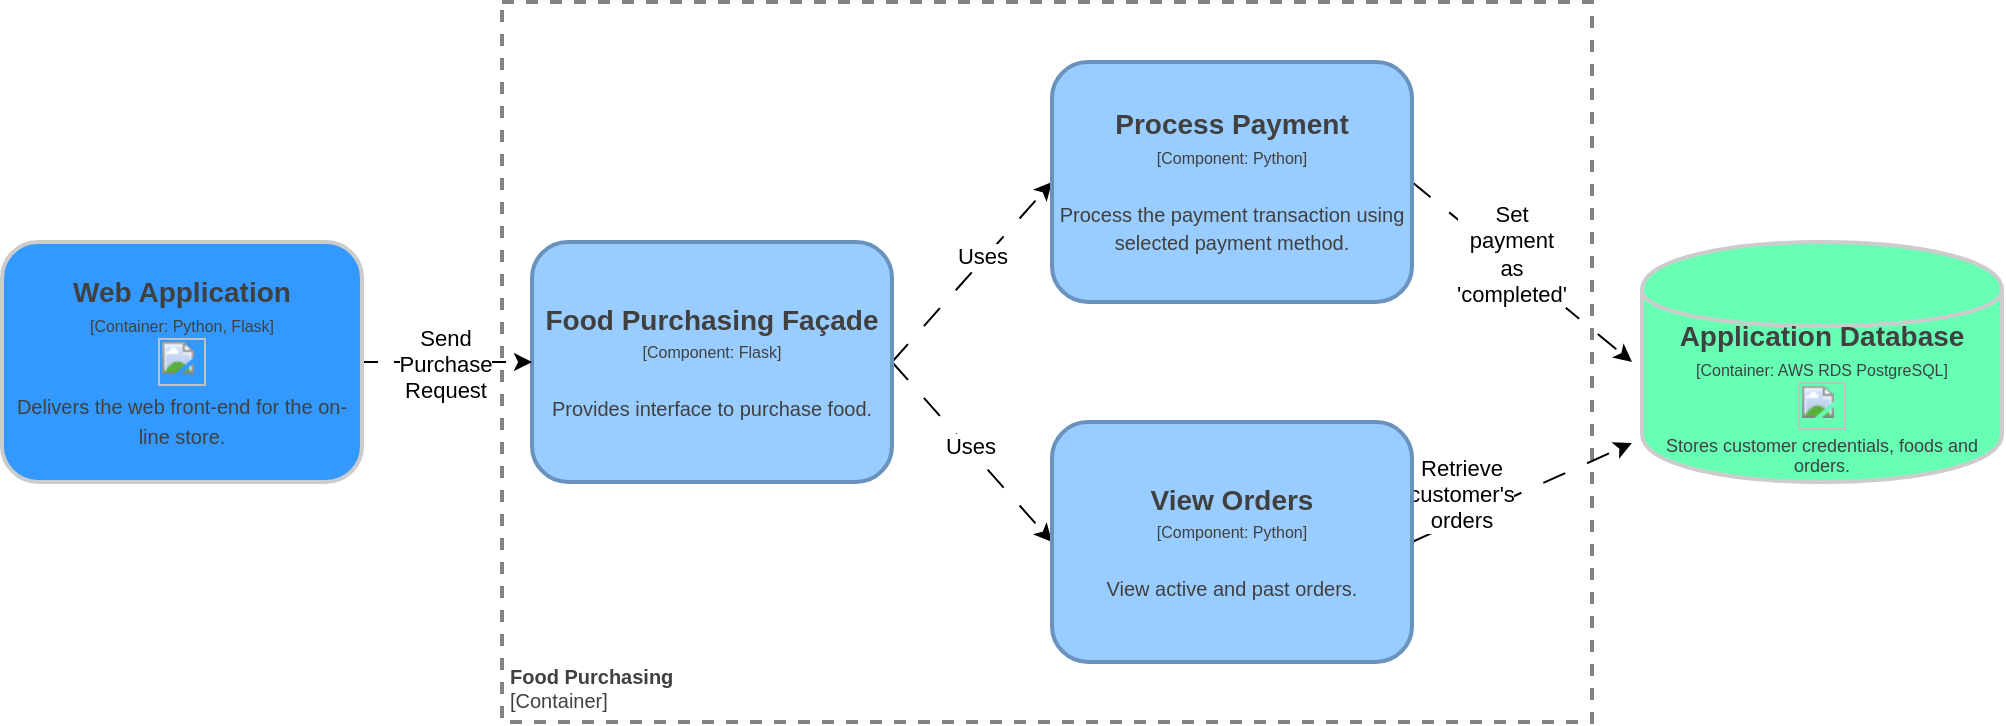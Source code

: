 <mxfile version="24.4.13" type="device">
  <diagram name="Page-1" id="Rh-HeQQqGaOiUNq3bMzJ">
    <mxGraphModel dx="1122" dy="761" grid="1" gridSize="10" guides="1" tooltips="1" connect="1" arrows="1" fold="1" page="1" pageScale="1" pageWidth="1169" pageHeight="827" math="0" shadow="0">
      <root>
        <mxCell id="0" />
        <mxCell id="1" parent="0" />
        <object label="&lt;font style=&quot;font-size: 10px&quot;&gt;&lt;b&gt;%name%&lt;/b&gt;&lt;br style=&quot;font-size: 10px&quot;&gt;[Container]&lt;/font&gt;" placeholders="1" name="Food Purchasing" id="rTCtbeZWByj3moGQfVYb-1">
          <mxCell style="rounded=0;whiteSpace=wrap;html=1;strokeColor=#828282;fillColor=none;fontColor=#404040;align=left;labelPosition=center;verticalLabelPosition=middle;verticalAlign=bottom;dashed=1;strokeWidth=2;perimeterSpacing=0;spacing=4;spacingTop=0;fontSize=10;container=0;rotatable=0;metaEdit=1;allowArrows=0;" parent="1" vertex="1">
            <mxGeometry x="270" y="80" width="545" height="360" as="geometry">
              <mxRectangle x="560" y="40" width="110" height="30" as="alternateBounds" />
            </mxGeometry>
          </mxCell>
        </object>
        <mxCell id="rTCtbeZWByj3moGQfVYb-15" style="rounded=0;orthogonalLoop=1;jettySize=auto;html=1;exitX=1;exitY=0.5;exitDx=0;exitDy=0;entryX=0;entryY=0.5;entryDx=0;entryDy=0;dashed=1;dashPattern=12 12;" parent="1" source="rTCtbeZWByj3moGQfVYb-2" target="rTCtbeZWByj3moGQfVYb-5" edge="1">
          <mxGeometry relative="1" as="geometry" />
        </mxCell>
        <mxCell id="rTCtbeZWByj3moGQfVYb-16" value="Uses" style="edgeLabel;html=1;align=center;verticalAlign=middle;resizable=0;points=[];" parent="rTCtbeZWByj3moGQfVYb-15" vertex="1" connectable="0">
          <mxGeometry x="0.149" y="2" relative="1" as="geometry">
            <mxPoint as="offset" />
          </mxGeometry>
        </mxCell>
        <mxCell id="rTCtbeZWByj3moGQfVYb-17" style="rounded=0;orthogonalLoop=1;jettySize=auto;html=1;exitX=1;exitY=0.5;exitDx=0;exitDy=0;entryX=0;entryY=0.5;entryDx=0;entryDy=0;dashed=1;dashPattern=12 12;" parent="1" source="rTCtbeZWByj3moGQfVYb-2" target="rTCtbeZWByj3moGQfVYb-6" edge="1">
          <mxGeometry relative="1" as="geometry" />
        </mxCell>
        <mxCell id="rTCtbeZWByj3moGQfVYb-18" value="Uses" style="edgeLabel;html=1;align=center;verticalAlign=middle;resizable=0;points=[];" parent="rTCtbeZWByj3moGQfVYb-17" vertex="1" connectable="0">
          <mxGeometry x="-0.043" y="2" relative="1" as="geometry">
            <mxPoint x="-1" as="offset" />
          </mxGeometry>
        </mxCell>
        <object label="&lt;div&gt;&lt;span style=&quot;font-size: 14px&quot;&gt;&lt;b&gt;%name%&lt;/b&gt;&lt;/span&gt;&lt;/div&gt;&lt;div&gt;&lt;span style=&quot;font-size: 8px&quot;&gt;[Component: %technology%]&lt;/span&gt;&lt;/div&gt;&lt;div&gt;&lt;span style=&quot;font-size: 8px&quot;&gt;&lt;br&gt;&lt;/span&gt;&lt;/div&gt;&lt;div&gt;&lt;font size=&quot;1&quot;&gt;%description%&lt;/font&gt;&lt;/div&gt;" placeholders="1" name="Food Purchasing Façade" technology="Flask" description="Provides interface to purchase food." id="rTCtbeZWByj3moGQfVYb-2">
          <mxCell style="rounded=1;whiteSpace=wrap;html=1;fillColor=#99CCFF;fontColor=#404040;strokeColor=#6992BD;resizable=0;rotatable=0;strokeWidth=2;metaEdit=1;allowArrows=0;" parent="1" vertex="1">
            <mxGeometry x="285" y="200" width="180" height="120" as="geometry" />
          </mxCell>
        </object>
        <mxCell id="rTCtbeZWByj3moGQfVYb-13" style="rounded=0;orthogonalLoop=1;jettySize=auto;html=1;exitX=1;exitY=0.5;exitDx=0;exitDy=0;entryX=0;entryY=0.5;entryDx=0;entryDy=0;dashed=1;dashPattern=12 12;" parent="1" source="rTCtbeZWByj3moGQfVYb-5" edge="1">
          <mxGeometry relative="1" as="geometry">
            <mxPoint x="835" y="260" as="targetPoint" />
          </mxGeometry>
        </mxCell>
        <mxCell id="rTCtbeZWByj3moGQfVYb-14" value="Set payment as &#39;completed&#39;" style="edgeLabel;html=1;align=center;verticalAlign=middle;resizable=1;points=[];whiteSpace=wrap;" parent="rTCtbeZWByj3moGQfVYb-13" vertex="1" connectable="0">
          <mxGeometry x="-0.212" y="-1" relative="1" as="geometry">
            <mxPoint x="7" as="offset" />
          </mxGeometry>
        </mxCell>
        <object label="&lt;div&gt;&lt;span style=&quot;font-size: 14px&quot;&gt;&lt;b&gt;%name%&lt;/b&gt;&lt;/span&gt;&lt;/div&gt;&lt;div&gt;&lt;span style=&quot;font-size: 8px&quot;&gt;[Component: %technology%]&lt;/span&gt;&lt;/div&gt;&lt;div&gt;&lt;span style=&quot;font-size: 8px&quot;&gt;&lt;br&gt;&lt;/span&gt;&lt;/div&gt;&lt;div&gt;&lt;font size=&quot;1&quot;&gt;%description%&lt;/font&gt;&lt;/div&gt;" placeholders="1" name="Process Payment" technology="Python" description="Process the payment transaction using selected payment method." id="rTCtbeZWByj3moGQfVYb-5">
          <mxCell style="rounded=1;whiteSpace=wrap;html=1;fillColor=#99CCFF;fontColor=#404040;strokeColor=#6992BD;resizable=0;rotatable=0;strokeWidth=2;metaEdit=1;allowArrows=0;" parent="1" vertex="1">
            <mxGeometry x="545" y="110" width="180" height="120" as="geometry" />
          </mxCell>
        </object>
        <mxCell id="rTCtbeZWByj3moGQfVYb-11" style="rounded=0;orthogonalLoop=1;jettySize=auto;html=1;exitX=1;exitY=0.5;exitDx=0;exitDy=0;dashed=1;dashPattern=12 12;" parent="1" source="rTCtbeZWByj3moGQfVYb-6" edge="1">
          <mxGeometry relative="1" as="geometry">
            <mxPoint x="835" y="300.5" as="targetPoint" />
          </mxGeometry>
        </mxCell>
        <mxCell id="rTCtbeZWByj3moGQfVYb-12" value="Retrieve customer&#39;s orders" style="edgeLabel;html=1;align=center;verticalAlign=middle;resizable=1;points=[];whiteSpace=wrap;" parent="rTCtbeZWByj3moGQfVYb-11" vertex="1" connectable="0">
          <mxGeometry x="0.415" y="1" relative="1" as="geometry">
            <mxPoint x="-53" y="12" as="offset" />
          </mxGeometry>
        </mxCell>
        <object label="&lt;div&gt;&lt;span style=&quot;font-size: 14px&quot;&gt;&lt;b&gt;%name%&lt;/b&gt;&lt;/span&gt;&lt;/div&gt;&lt;div&gt;&lt;span style=&quot;font-size: 8px&quot;&gt;[Component: %technology%]&lt;/span&gt;&lt;/div&gt;&lt;div&gt;&lt;span style=&quot;font-size: 8px&quot;&gt;&lt;br&gt;&lt;/span&gt;&lt;/div&gt;&lt;div&gt;&lt;font size=&quot;1&quot;&gt;%description%&lt;/font&gt;&lt;/div&gt;" placeholders="1" name="View Orders" technology="Python" description="View active and past orders." id="rTCtbeZWByj3moGQfVYb-6">
          <mxCell style="rounded=1;whiteSpace=wrap;html=1;fillColor=#99CCFF;fontColor=#404040;strokeColor=#6992BD;resizable=0;rotatable=0;strokeWidth=2;metaEdit=1;allowArrows=0;" parent="1" vertex="1">
            <mxGeometry x="545" y="290" width="180" height="120" as="geometry" />
          </mxCell>
        </object>
        <mxCell id="rTCtbeZWByj3moGQfVYb-9" style="edgeStyle=orthogonalEdgeStyle;rounded=0;orthogonalLoop=1;jettySize=auto;html=1;exitX=1;exitY=0.5;exitDx=0;exitDy=0;dashed=1;dashPattern=8 8;" parent="1" source="rTCtbeZWByj3moGQfVYb-7" target="rTCtbeZWByj3moGQfVYb-2" edge="1">
          <mxGeometry relative="1" as="geometry" />
        </mxCell>
        <mxCell id="rTCtbeZWByj3moGQfVYb-10" value="Send Purchase Request" style="edgeLabel;html=1;align=center;verticalAlign=middle;resizable=1;points=[];whiteSpace=wrap;" parent="rTCtbeZWByj3moGQfVYb-9" vertex="1" connectable="0">
          <mxGeometry x="-0.02" y="-1" relative="1" as="geometry">
            <mxPoint as="offset" />
          </mxGeometry>
        </mxCell>
        <object label="&lt;div&gt;&lt;span style=&quot;font-size: 14px&quot;&gt;&lt;b&gt;%name%&lt;/b&gt;&lt;/span&gt;&lt;/div&gt;&lt;div&gt;&lt;span style=&quot;font-size: 8px&quot;&gt;[Container: %technology%]&lt;/span&gt;&lt;/div&gt;&lt;div&gt;&lt;span style=&quot;font-size: 8px&quot;&gt;%technology-img-tag%&lt;/span&gt;&lt;/div&gt;&lt;div&gt;&lt;font size=&quot;1&quot;&gt;%description%&lt;/font&gt;&lt;/div&gt;" placeholders="1" name="Web Application" technology="Python, Flask" description="Delivers the web front-end for the on-line store." technology-img-tag="&lt;img src=&quot;https://upload.wikimedia.org/wikipedia/commons/c/c3/Python-logo-notext.svg&quot; width=&quot;24&quot; height=&quot;24&quot;&gt;" id="rTCtbeZWByj3moGQfVYb-7">
          <mxCell style="rounded=1;whiteSpace=wrap;html=1;fillColor=#3399FF;fontColor=#404040;strokeColor=#CCCCCC;resizable=0;rotatable=0;strokeWidth=2;metaEdit=1;allowArrows=0;" parent="1" vertex="1">
            <mxGeometry x="20" y="200" width="180" height="120" as="geometry" />
          </mxCell>
        </object>
        <object label="&lt;div&gt;&lt;b style=&quot;font-size: 14px&quot;&gt;%name%&lt;/b&gt;&lt;br&gt;&lt;/div&gt;&lt;div style=&quot;font-size: 12px&quot;&gt;&lt;font style=&quot;font-size: 8px&quot;&gt;[Container: %technology%]&lt;/font&gt;&lt;/div&gt;&lt;div style=&quot;font-size: 8px&quot;&gt;&lt;font style=&quot;line-height: 9.6px&quot;&gt;%technology-img-tag%&lt;br&gt;&lt;/font&gt;&lt;/div&gt;&lt;div&gt;&lt;font&gt;%description%&lt;/font&gt;&lt;/div&gt;" placeholders="1" name="Application Database" description="Stores customer credentials, foods and orders." technology="AWS RDS PostgreSQL" technology-img-tag="&lt;img src=&quot;https://upload.wikimedia.org/wikipedia/commons/2/29/Postgresql_elephant.svg&quot; width=&quot;24&quot; height=&quot;24&quot;&gt;" id="rTCtbeZWByj3moGQfVYb-8">
          <mxCell style="shape=cylinder;whiteSpace=wrap;html=1;boundedLbl=1;backgroundOutline=1;strokeColor=#CCCCCC;strokeWidth=2;fillColor=#66FFB3;fontSize=9;fontColor=#404040;align=center;resizable=0;rotatable=0;verticalAlign=middle;spacing=2;metaEdit=1;allowArrows=0;" parent="1" vertex="1">
            <mxGeometry x="840" y="200" width="180" height="120" as="geometry" />
          </mxCell>
        </object>
      </root>
    </mxGraphModel>
  </diagram>
</mxfile>
